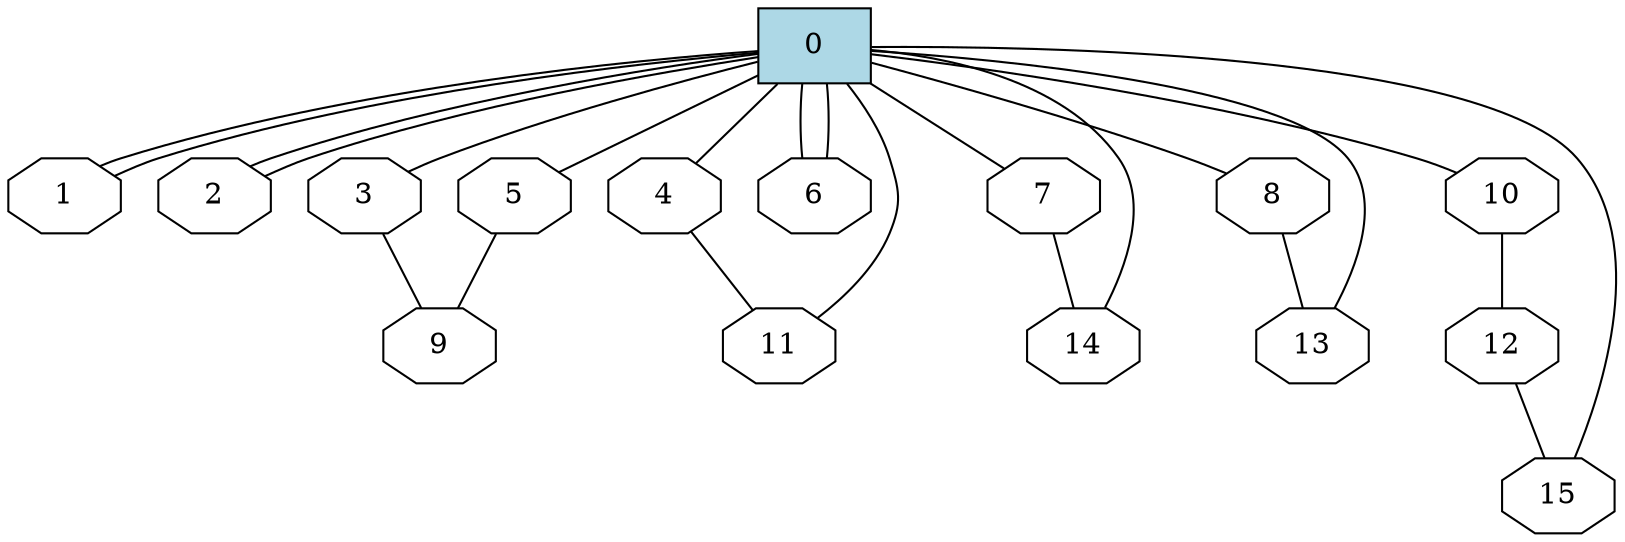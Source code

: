 Graph G{
  0[shape = box style = filled, fillcolor = lightblue]
  1[shape = octagon]
  2[shape = octagon]
  3[shape = octagon]
  4[shape = octagon]
  5[shape = octagon]
  6[shape = octagon]
  7[shape = octagon]
  8[shape = octagon]
  9[shape = octagon]
  10[shape = octagon]
  11[shape = octagon]
  12[shape = octagon]
  13[shape = octagon]
  14[shape = octagon]
  15[shape = octagon]
  "0"--"1";
  "0"--"1";
  "0"--"2";
  "0"--"2";
  "0"--"3";
  "0"--"4";
  "0"--"5";
  "0"--"6";
  "0"--"6";
  "0"--"7";
  "0"--"8";
  "0"--"10";
  "0"--"11";
  "0"--"13";
  "0"--"14";
  "0"--"15";
  "3"--"9";
  "4"--"11";
  "5"--"9";
  "7"--"14";
  "8"--"13";
  "10"--"12";
  "12"--"15";
}
